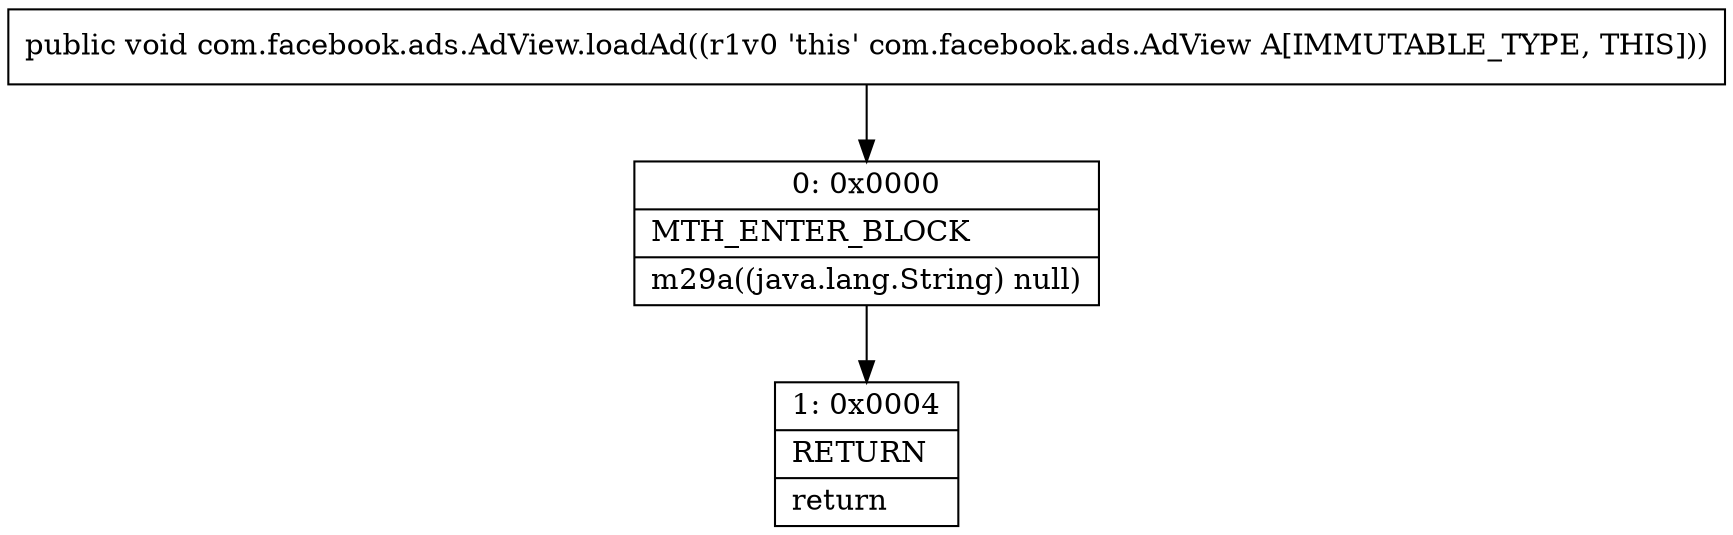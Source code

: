 digraph "CFG forcom.facebook.ads.AdView.loadAd()V" {
Node_0 [shape=record,label="{0\:\ 0x0000|MTH_ENTER_BLOCK\l|m29a((java.lang.String) null)\l}"];
Node_1 [shape=record,label="{1\:\ 0x0004|RETURN\l|return\l}"];
MethodNode[shape=record,label="{public void com.facebook.ads.AdView.loadAd((r1v0 'this' com.facebook.ads.AdView A[IMMUTABLE_TYPE, THIS])) }"];
MethodNode -> Node_0;
Node_0 -> Node_1;
}

